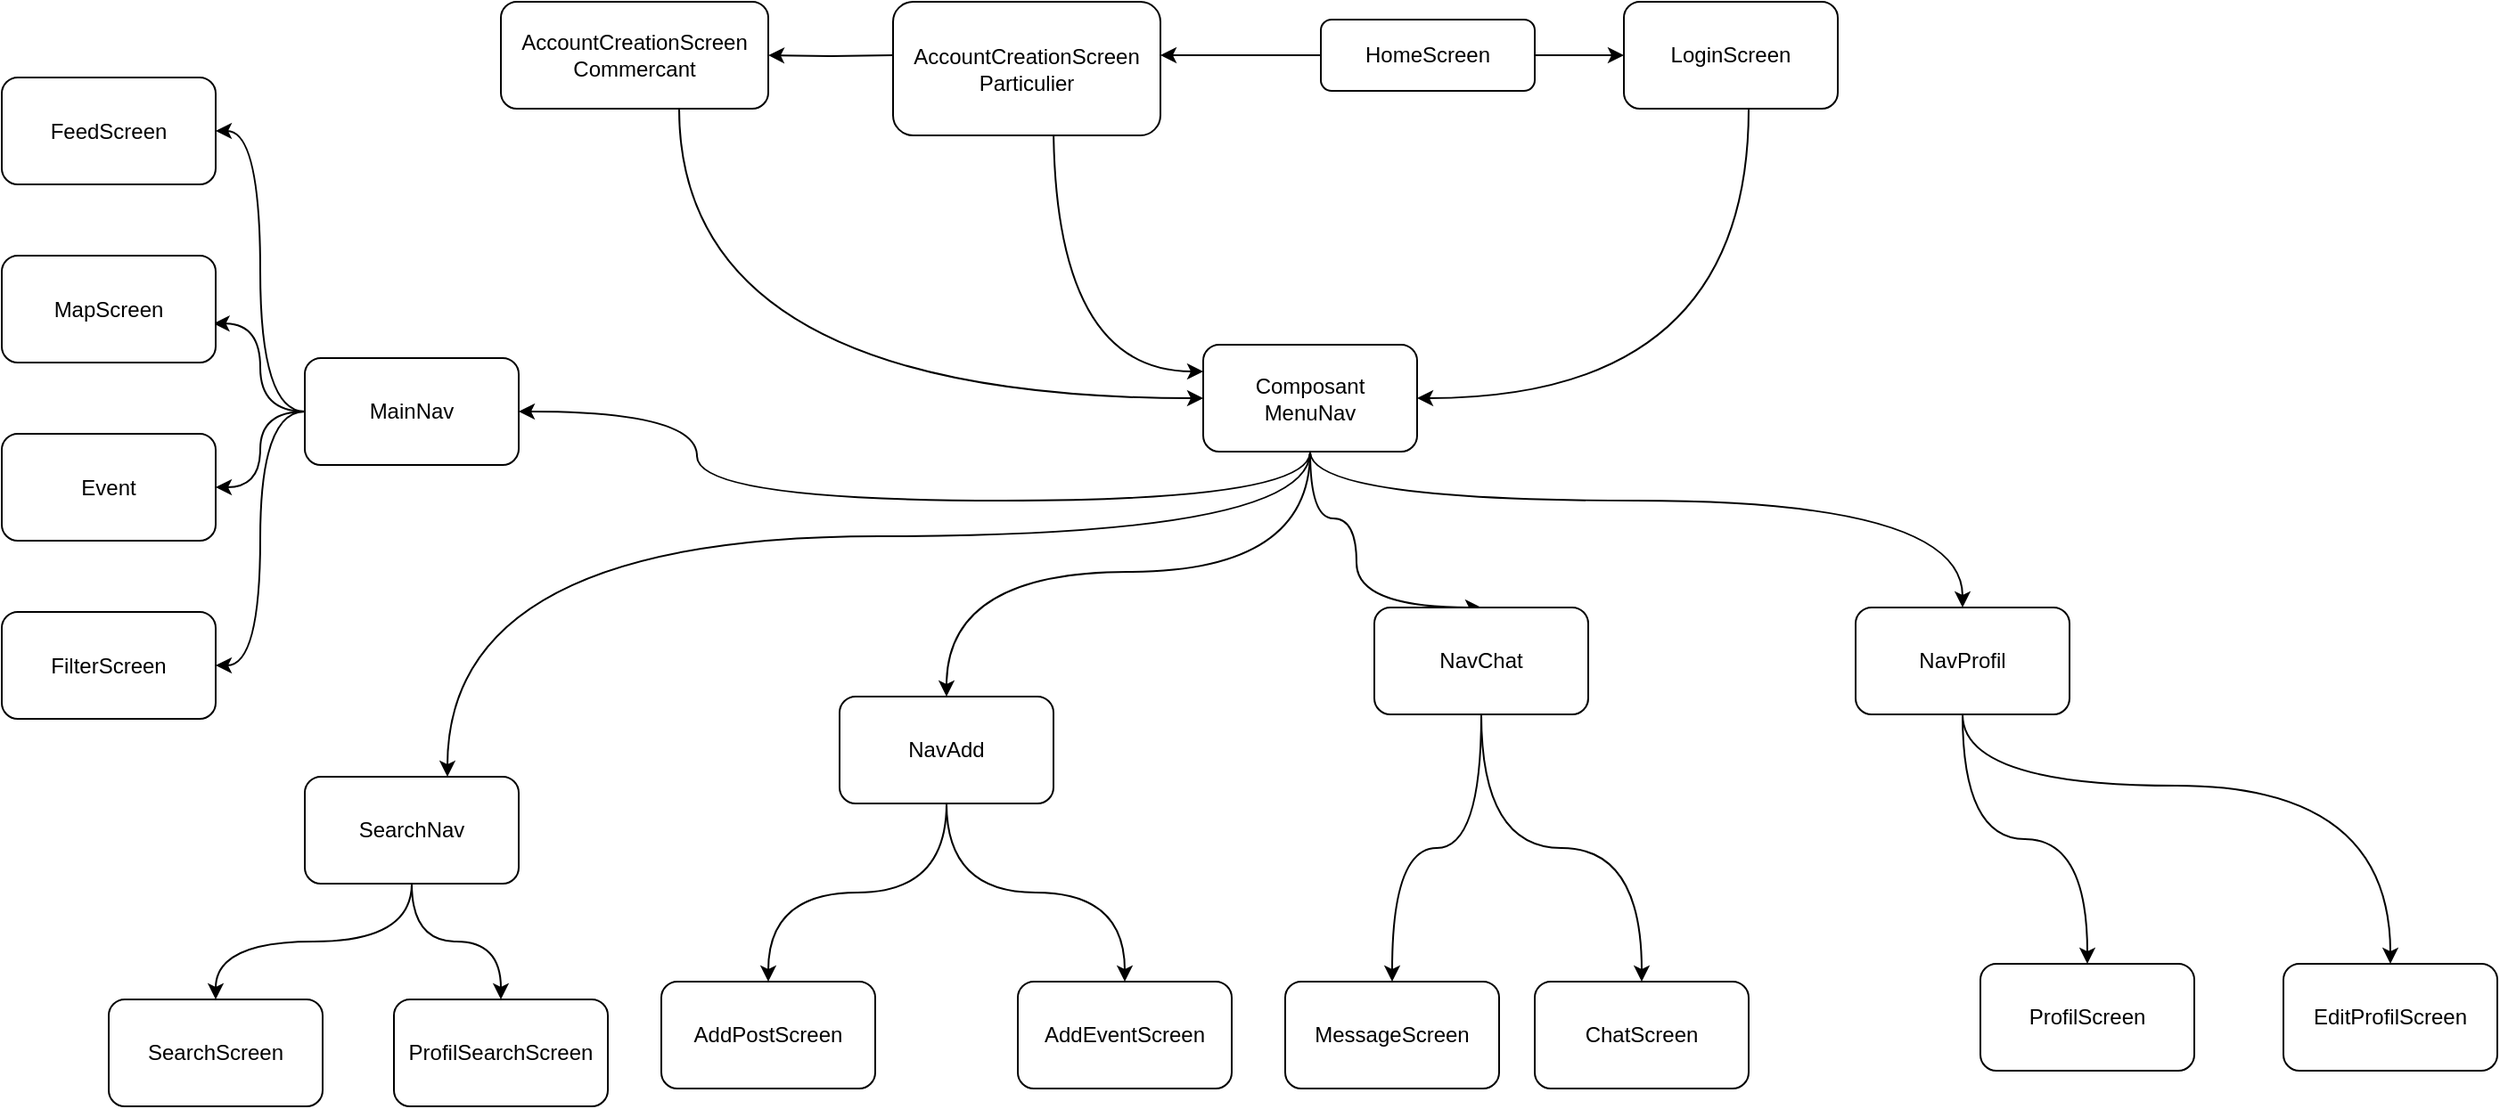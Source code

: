 <mxfile version="15.2.9" type="github">
  <diagram id="C5RBs43oDa-KdzZeNtuy" name="Page-1">
    <mxGraphModel dx="1615" dy="538" grid="1" gridSize="10" guides="1" tooltips="1" connect="1" arrows="1" fold="1" page="1" pageScale="1" pageWidth="827" pageHeight="1169" math="0" shadow="0">
      <root>
        <mxCell id="WIyWlLk6GJQsqaUBKTNV-0" />
        <mxCell id="WIyWlLk6GJQsqaUBKTNV-1" parent="WIyWlLk6GJQsqaUBKTNV-0" />
        <mxCell id="LkO9NCzJJuoqPJhK0rLc-2" style="edgeStyle=orthogonalEdgeStyle;rounded=0;orthogonalLoop=1;jettySize=auto;html=1;" edge="1" parent="WIyWlLk6GJQsqaUBKTNV-1" source="WIyWlLk6GJQsqaUBKTNV-3">
          <mxGeometry relative="1" as="geometry">
            <mxPoint x="50" y="120" as="targetPoint" />
          </mxGeometry>
        </mxCell>
        <mxCell id="LkO9NCzJJuoqPJhK0rLc-6" style="edgeStyle=orthogonalEdgeStyle;rounded=0;orthogonalLoop=1;jettySize=auto;html=1;entryX=0;entryY=0.5;entryDx=0;entryDy=0;" edge="1" parent="WIyWlLk6GJQsqaUBKTNV-1" source="WIyWlLk6GJQsqaUBKTNV-3" target="LkO9NCzJJuoqPJhK0rLc-3">
          <mxGeometry relative="1" as="geometry" />
        </mxCell>
        <mxCell id="WIyWlLk6GJQsqaUBKTNV-3" value="HomeScreen" style="rounded=1;whiteSpace=wrap;html=1;fontSize=12;glass=0;strokeWidth=1;shadow=0;" parent="WIyWlLk6GJQsqaUBKTNV-1" vertex="1">
          <mxGeometry x="140" y="100" width="120" height="40" as="geometry" />
        </mxCell>
        <mxCell id="LkO9NCzJJuoqPJhK0rLc-10" style="edgeStyle=orthogonalEdgeStyle;rounded=0;orthogonalLoop=1;jettySize=auto;html=1;entryX=1;entryY=0.5;entryDx=0;entryDy=0;" edge="1" parent="WIyWlLk6GJQsqaUBKTNV-1" target="LkO9NCzJJuoqPJhK0rLc-7">
          <mxGeometry relative="1" as="geometry">
            <mxPoint x="-100" y="120" as="sourcePoint" />
          </mxGeometry>
        </mxCell>
        <mxCell id="LkO9NCzJJuoqPJhK0rLc-14" style="edgeStyle=orthogonalEdgeStyle;rounded=0;orthogonalLoop=1;jettySize=auto;html=1;entryX=0;entryY=0.25;entryDx=0;entryDy=0;curved=1;" edge="1" parent="WIyWlLk6GJQsqaUBKTNV-1" target="LkO9NCzJJuoqPJhK0rLc-11">
          <mxGeometry relative="1" as="geometry">
            <mxPoint x="-10" y="157.5" as="sourcePoint" />
            <Array as="points">
              <mxPoint x="-10" y="297.5" />
            </Array>
          </mxGeometry>
        </mxCell>
        <mxCell id="LkO9NCzJJuoqPJhK0rLc-0" value="AccountCreationScreen&lt;br&gt;Particulier" style="rounded=1;whiteSpace=wrap;html=1;" vertex="1" parent="WIyWlLk6GJQsqaUBKTNV-1">
          <mxGeometry x="-100" y="90" width="150" height="75" as="geometry" />
        </mxCell>
        <mxCell id="LkO9NCzJJuoqPJhK0rLc-16" style="edgeStyle=orthogonalEdgeStyle;rounded=0;orthogonalLoop=1;jettySize=auto;html=1;entryX=1;entryY=0.5;entryDx=0;entryDy=0;curved=1;" edge="1" parent="WIyWlLk6GJQsqaUBKTNV-1" source="LkO9NCzJJuoqPJhK0rLc-3" target="LkO9NCzJJuoqPJhK0rLc-11">
          <mxGeometry relative="1" as="geometry">
            <Array as="points">
              <mxPoint x="380" y="312.5" />
            </Array>
          </mxGeometry>
        </mxCell>
        <mxCell id="LkO9NCzJJuoqPJhK0rLc-3" value="LoginScreen" style="rounded=1;whiteSpace=wrap;html=1;" vertex="1" parent="WIyWlLk6GJQsqaUBKTNV-1">
          <mxGeometry x="310" y="90" width="120" height="60" as="geometry" />
        </mxCell>
        <mxCell id="LkO9NCzJJuoqPJhK0rLc-13" style="edgeStyle=orthogonalEdgeStyle;rounded=0;orthogonalLoop=1;jettySize=auto;html=1;entryX=0;entryY=0.5;entryDx=0;entryDy=0;curved=1;" edge="1" parent="WIyWlLk6GJQsqaUBKTNV-1" source="LkO9NCzJJuoqPJhK0rLc-7" target="LkO9NCzJJuoqPJhK0rLc-11">
          <mxGeometry relative="1" as="geometry">
            <Array as="points">
              <mxPoint x="-220" y="312.5" />
            </Array>
          </mxGeometry>
        </mxCell>
        <mxCell id="LkO9NCzJJuoqPJhK0rLc-7" value="AccountCreationScreen&lt;br&gt;Commercant" style="rounded=1;whiteSpace=wrap;html=1;" vertex="1" parent="WIyWlLk6GJQsqaUBKTNV-1">
          <mxGeometry x="-320" y="90" width="150" height="60" as="geometry" />
        </mxCell>
        <mxCell id="LkO9NCzJJuoqPJhK0rLc-22" style="edgeStyle=orthogonalEdgeStyle;curved=1;rounded=0;orthogonalLoop=1;jettySize=auto;html=1;" edge="1" parent="WIyWlLk6GJQsqaUBKTNV-1" source="LkO9NCzJJuoqPJhK0rLc-11" target="LkO9NCzJJuoqPJhK0rLc-17">
          <mxGeometry relative="1" as="geometry">
            <Array as="points">
              <mxPoint x="134" y="370" />
              <mxPoint x="-210" y="370" />
            </Array>
          </mxGeometry>
        </mxCell>
        <mxCell id="LkO9NCzJJuoqPJhK0rLc-23" style="edgeStyle=orthogonalEdgeStyle;curved=1;rounded=0;orthogonalLoop=1;jettySize=auto;html=1;" edge="1" parent="WIyWlLk6GJQsqaUBKTNV-1" source="LkO9NCzJJuoqPJhK0rLc-11" target="LkO9NCzJJuoqPJhK0rLc-18">
          <mxGeometry relative="1" as="geometry">
            <Array as="points">
              <mxPoint x="134" y="390" />
              <mxPoint x="-350" y="390" />
            </Array>
          </mxGeometry>
        </mxCell>
        <mxCell id="LkO9NCzJJuoqPJhK0rLc-25" style="edgeStyle=orthogonalEdgeStyle;curved=1;rounded=0;orthogonalLoop=1;jettySize=auto;html=1;entryX=0.5;entryY=0;entryDx=0;entryDy=0;" edge="1" parent="WIyWlLk6GJQsqaUBKTNV-1" source="LkO9NCzJJuoqPJhK0rLc-11" target="LkO9NCzJJuoqPJhK0rLc-20">
          <mxGeometry relative="1" as="geometry">
            <Array as="points">
              <mxPoint x="134" y="380" />
              <mxPoint x="160" y="380" />
            </Array>
          </mxGeometry>
        </mxCell>
        <mxCell id="LkO9NCzJJuoqPJhK0rLc-26" style="edgeStyle=orthogonalEdgeStyle;curved=1;rounded=0;orthogonalLoop=1;jettySize=auto;html=1;entryX=0.5;entryY=0;entryDx=0;entryDy=0;" edge="1" parent="WIyWlLk6GJQsqaUBKTNV-1" source="LkO9NCzJJuoqPJhK0rLc-11" target="LkO9NCzJJuoqPJhK0rLc-21">
          <mxGeometry relative="1" as="geometry">
            <Array as="points">
              <mxPoint x="134" y="370" />
              <mxPoint x="500" y="370" />
            </Array>
          </mxGeometry>
        </mxCell>
        <mxCell id="LkO9NCzJJuoqPJhK0rLc-36" style="edgeStyle=orthogonalEdgeStyle;curved=1;rounded=0;orthogonalLoop=1;jettySize=auto;html=1;entryX=0.5;entryY=0;entryDx=0;entryDy=0;" edge="1" parent="WIyWlLk6GJQsqaUBKTNV-1" source="LkO9NCzJJuoqPJhK0rLc-11" target="LkO9NCzJJuoqPJhK0rLc-19">
          <mxGeometry relative="1" as="geometry">
            <Array as="points">
              <mxPoint x="134" y="410" />
              <mxPoint x="-70" y="410" />
            </Array>
          </mxGeometry>
        </mxCell>
        <mxCell id="LkO9NCzJJuoqPJhK0rLc-11" value="Composant&lt;br&gt;MenuNav" style="rounded=1;whiteSpace=wrap;html=1;" vertex="1" parent="WIyWlLk6GJQsqaUBKTNV-1">
          <mxGeometry x="74" y="282.5" width="120" height="60" as="geometry" />
        </mxCell>
        <mxCell id="LkO9NCzJJuoqPJhK0rLc-32" style="edgeStyle=orthogonalEdgeStyle;curved=1;rounded=0;orthogonalLoop=1;jettySize=auto;html=1;entryX=1;entryY=0.5;entryDx=0;entryDy=0;" edge="1" parent="WIyWlLk6GJQsqaUBKTNV-1" source="LkO9NCzJJuoqPJhK0rLc-17" target="LkO9NCzJJuoqPJhK0rLc-27">
          <mxGeometry relative="1" as="geometry" />
        </mxCell>
        <mxCell id="LkO9NCzJJuoqPJhK0rLc-33" style="edgeStyle=orthogonalEdgeStyle;curved=1;rounded=0;orthogonalLoop=1;jettySize=auto;html=1;entryX=0.99;entryY=0.635;entryDx=0;entryDy=0;entryPerimeter=0;" edge="1" parent="WIyWlLk6GJQsqaUBKTNV-1" source="LkO9NCzJJuoqPJhK0rLc-17" target="LkO9NCzJJuoqPJhK0rLc-29">
          <mxGeometry relative="1" as="geometry" />
        </mxCell>
        <mxCell id="LkO9NCzJJuoqPJhK0rLc-34" style="edgeStyle=orthogonalEdgeStyle;curved=1;rounded=0;orthogonalLoop=1;jettySize=auto;html=1;entryX=1;entryY=0.5;entryDx=0;entryDy=0;" edge="1" parent="WIyWlLk6GJQsqaUBKTNV-1" source="LkO9NCzJJuoqPJhK0rLc-17" target="LkO9NCzJJuoqPJhK0rLc-30">
          <mxGeometry relative="1" as="geometry" />
        </mxCell>
        <mxCell id="LkO9NCzJJuoqPJhK0rLc-35" style="edgeStyle=orthogonalEdgeStyle;curved=1;rounded=0;orthogonalLoop=1;jettySize=auto;html=1;entryX=1;entryY=0.5;entryDx=0;entryDy=0;" edge="1" parent="WIyWlLk6GJQsqaUBKTNV-1" source="LkO9NCzJJuoqPJhK0rLc-17" target="LkO9NCzJJuoqPJhK0rLc-31">
          <mxGeometry relative="1" as="geometry" />
        </mxCell>
        <mxCell id="LkO9NCzJJuoqPJhK0rLc-17" value="MainNav" style="rounded=1;whiteSpace=wrap;html=1;" vertex="1" parent="WIyWlLk6GJQsqaUBKTNV-1">
          <mxGeometry x="-430" y="290" width="120" height="60" as="geometry" />
        </mxCell>
        <mxCell id="LkO9NCzJJuoqPJhK0rLc-52" style="edgeStyle=orthogonalEdgeStyle;curved=1;rounded=0;orthogonalLoop=1;jettySize=auto;html=1;entryX=0.5;entryY=0;entryDx=0;entryDy=0;" edge="1" parent="WIyWlLk6GJQsqaUBKTNV-1" source="LkO9NCzJJuoqPJhK0rLc-18" target="LkO9NCzJJuoqPJhK0rLc-50">
          <mxGeometry relative="1" as="geometry" />
        </mxCell>
        <mxCell id="LkO9NCzJJuoqPJhK0rLc-53" style="edgeStyle=orthogonalEdgeStyle;curved=1;rounded=0;orthogonalLoop=1;jettySize=auto;html=1;entryX=0.5;entryY=0;entryDx=0;entryDy=0;" edge="1" parent="WIyWlLk6GJQsqaUBKTNV-1" source="LkO9NCzJJuoqPJhK0rLc-18" target="LkO9NCzJJuoqPJhK0rLc-51">
          <mxGeometry relative="1" as="geometry" />
        </mxCell>
        <mxCell id="LkO9NCzJJuoqPJhK0rLc-18" value="SearchNav" style="rounded=1;whiteSpace=wrap;html=1;" vertex="1" parent="WIyWlLk6GJQsqaUBKTNV-1">
          <mxGeometry x="-430" y="525" width="120" height="60" as="geometry" />
        </mxCell>
        <mxCell id="LkO9NCzJJuoqPJhK0rLc-39" style="edgeStyle=orthogonalEdgeStyle;curved=1;rounded=0;orthogonalLoop=1;jettySize=auto;html=1;" edge="1" parent="WIyWlLk6GJQsqaUBKTNV-1" source="LkO9NCzJJuoqPJhK0rLc-19" target="LkO9NCzJJuoqPJhK0rLc-37">
          <mxGeometry relative="1" as="geometry" />
        </mxCell>
        <mxCell id="LkO9NCzJJuoqPJhK0rLc-40" style="edgeStyle=orthogonalEdgeStyle;curved=1;rounded=0;orthogonalLoop=1;jettySize=auto;html=1;entryX=0.5;entryY=0;entryDx=0;entryDy=0;" edge="1" parent="WIyWlLk6GJQsqaUBKTNV-1" source="LkO9NCzJJuoqPJhK0rLc-19" target="LkO9NCzJJuoqPJhK0rLc-38">
          <mxGeometry relative="1" as="geometry" />
        </mxCell>
        <mxCell id="LkO9NCzJJuoqPJhK0rLc-19" value="NavAdd" style="rounded=1;whiteSpace=wrap;html=1;" vertex="1" parent="WIyWlLk6GJQsqaUBKTNV-1">
          <mxGeometry x="-130" y="480" width="120" height="60" as="geometry" />
        </mxCell>
        <mxCell id="LkO9NCzJJuoqPJhK0rLc-43" style="edgeStyle=orthogonalEdgeStyle;curved=1;rounded=0;orthogonalLoop=1;jettySize=auto;html=1;" edge="1" parent="WIyWlLk6GJQsqaUBKTNV-1" source="LkO9NCzJJuoqPJhK0rLc-20" target="LkO9NCzJJuoqPJhK0rLc-41">
          <mxGeometry relative="1" as="geometry" />
        </mxCell>
        <mxCell id="LkO9NCzJJuoqPJhK0rLc-49" style="edgeStyle=orthogonalEdgeStyle;curved=1;rounded=0;orthogonalLoop=1;jettySize=auto;html=1;entryX=0.5;entryY=0;entryDx=0;entryDy=0;" edge="1" parent="WIyWlLk6GJQsqaUBKTNV-1" source="LkO9NCzJJuoqPJhK0rLc-20" target="LkO9NCzJJuoqPJhK0rLc-42">
          <mxGeometry relative="1" as="geometry" />
        </mxCell>
        <mxCell id="LkO9NCzJJuoqPJhK0rLc-20" value="NavChat" style="rounded=1;whiteSpace=wrap;html=1;" vertex="1" parent="WIyWlLk6GJQsqaUBKTNV-1">
          <mxGeometry x="170" y="430" width="120" height="60" as="geometry" />
        </mxCell>
        <mxCell id="LkO9NCzJJuoqPJhK0rLc-47" style="edgeStyle=orthogonalEdgeStyle;curved=1;rounded=0;orthogonalLoop=1;jettySize=auto;html=1;entryX=0.5;entryY=0;entryDx=0;entryDy=0;" edge="1" parent="WIyWlLk6GJQsqaUBKTNV-1" source="LkO9NCzJJuoqPJhK0rLc-21" target="LkO9NCzJJuoqPJhK0rLc-45">
          <mxGeometry relative="1" as="geometry" />
        </mxCell>
        <mxCell id="LkO9NCzJJuoqPJhK0rLc-48" style="edgeStyle=orthogonalEdgeStyle;curved=1;rounded=0;orthogonalLoop=1;jettySize=auto;html=1;entryX=0.5;entryY=0;entryDx=0;entryDy=0;" edge="1" parent="WIyWlLk6GJQsqaUBKTNV-1" source="LkO9NCzJJuoqPJhK0rLc-21" target="LkO9NCzJJuoqPJhK0rLc-46">
          <mxGeometry relative="1" as="geometry">
            <Array as="points">
              <mxPoint x="500" y="530" />
              <mxPoint x="740" y="530" />
            </Array>
          </mxGeometry>
        </mxCell>
        <mxCell id="LkO9NCzJJuoqPJhK0rLc-21" value="NavProfil" style="rounded=1;whiteSpace=wrap;html=1;" vertex="1" parent="WIyWlLk6GJQsqaUBKTNV-1">
          <mxGeometry x="440" y="430" width="120" height="60" as="geometry" />
        </mxCell>
        <mxCell id="LkO9NCzJJuoqPJhK0rLc-27" value="FeedScreen" style="rounded=1;whiteSpace=wrap;html=1;" vertex="1" parent="WIyWlLk6GJQsqaUBKTNV-1">
          <mxGeometry x="-600" y="132.5" width="120" height="60" as="geometry" />
        </mxCell>
        <mxCell id="LkO9NCzJJuoqPJhK0rLc-29" value="MapScreen" style="rounded=1;whiteSpace=wrap;html=1;" vertex="1" parent="WIyWlLk6GJQsqaUBKTNV-1">
          <mxGeometry x="-600" y="232.5" width="120" height="60" as="geometry" />
        </mxCell>
        <mxCell id="LkO9NCzJJuoqPJhK0rLc-30" value="Event" style="rounded=1;whiteSpace=wrap;html=1;" vertex="1" parent="WIyWlLk6GJQsqaUBKTNV-1">
          <mxGeometry x="-600" y="332.5" width="120" height="60" as="geometry" />
        </mxCell>
        <mxCell id="LkO9NCzJJuoqPJhK0rLc-31" value="FilterScreen" style="rounded=1;whiteSpace=wrap;html=1;" vertex="1" parent="WIyWlLk6GJQsqaUBKTNV-1">
          <mxGeometry x="-600" y="432.5" width="120" height="60" as="geometry" />
        </mxCell>
        <mxCell id="LkO9NCzJJuoqPJhK0rLc-37" value="AddPostScreen" style="rounded=1;whiteSpace=wrap;html=1;" vertex="1" parent="WIyWlLk6GJQsqaUBKTNV-1">
          <mxGeometry x="-230" y="640" width="120" height="60" as="geometry" />
        </mxCell>
        <mxCell id="LkO9NCzJJuoqPJhK0rLc-38" value="AddEventScreen" style="rounded=1;whiteSpace=wrap;html=1;" vertex="1" parent="WIyWlLk6GJQsqaUBKTNV-1">
          <mxGeometry x="-30" y="640" width="120" height="60" as="geometry" />
        </mxCell>
        <mxCell id="LkO9NCzJJuoqPJhK0rLc-41" value="MessageScreen" style="rounded=1;whiteSpace=wrap;html=1;" vertex="1" parent="WIyWlLk6GJQsqaUBKTNV-1">
          <mxGeometry x="120" y="640" width="120" height="60" as="geometry" />
        </mxCell>
        <mxCell id="LkO9NCzJJuoqPJhK0rLc-42" value="ChatScreen" style="rounded=1;whiteSpace=wrap;html=1;" vertex="1" parent="WIyWlLk6GJQsqaUBKTNV-1">
          <mxGeometry x="260" y="640" width="120" height="60" as="geometry" />
        </mxCell>
        <mxCell id="LkO9NCzJJuoqPJhK0rLc-45" value="ProfilScreen" style="rounded=1;whiteSpace=wrap;html=1;" vertex="1" parent="WIyWlLk6GJQsqaUBKTNV-1">
          <mxGeometry x="510" y="630" width="120" height="60" as="geometry" />
        </mxCell>
        <mxCell id="LkO9NCzJJuoqPJhK0rLc-46" value="EditProfilScreen" style="rounded=1;whiteSpace=wrap;html=1;" vertex="1" parent="WIyWlLk6GJQsqaUBKTNV-1">
          <mxGeometry x="680" y="630" width="120" height="60" as="geometry" />
        </mxCell>
        <mxCell id="LkO9NCzJJuoqPJhK0rLc-50" value="SearchScreen" style="rounded=1;whiteSpace=wrap;html=1;" vertex="1" parent="WIyWlLk6GJQsqaUBKTNV-1">
          <mxGeometry x="-540" y="650" width="120" height="60" as="geometry" />
        </mxCell>
        <mxCell id="LkO9NCzJJuoqPJhK0rLc-51" value="ProfilSearchScreen" style="rounded=1;whiteSpace=wrap;html=1;" vertex="1" parent="WIyWlLk6GJQsqaUBKTNV-1">
          <mxGeometry x="-380" y="650" width="120" height="60" as="geometry" />
        </mxCell>
      </root>
    </mxGraphModel>
  </diagram>
</mxfile>
